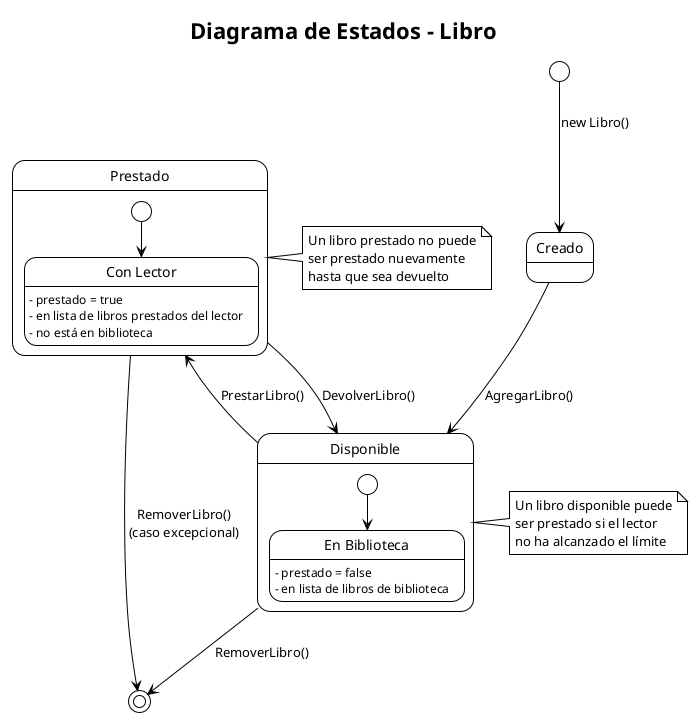 @startuml LibroStateDiagram
!theme plain
title Diagrama de Estados - Libro

[*] --> Creado : new Libro()

Creado --> Disponible : AgregarLibro()

state Disponible {
  state "En Biblioteca" as EnBiblioteca
  [*] --> EnBiblioteca
  EnBiblioteca : - prestado = false
  EnBiblioteca : - en lista de libros de biblioteca
}

state Prestado {
  state "Con Lector" as ConLector
  [*] --> ConLector
  ConLector : - prestado = true
  ConLector : - en lista de libros prestados del lector
  ConLector : - no está en biblioteca
}

Disponible --> Prestado : PrestarLibro()
Prestado --> Disponible : DevolverLibro()

Disponible --> [*] : RemoverLibro()
Prestado --> [*] : RemoverLibro()\n(caso excepcional)

note right of Prestado
  Un libro prestado no puede
  ser prestado nuevamente
  hasta que sea devuelto
end note

note right of Disponible
  Un libro disponible puede
  ser prestado si el lector
  no ha alcanzado el límite
end note

@enduml